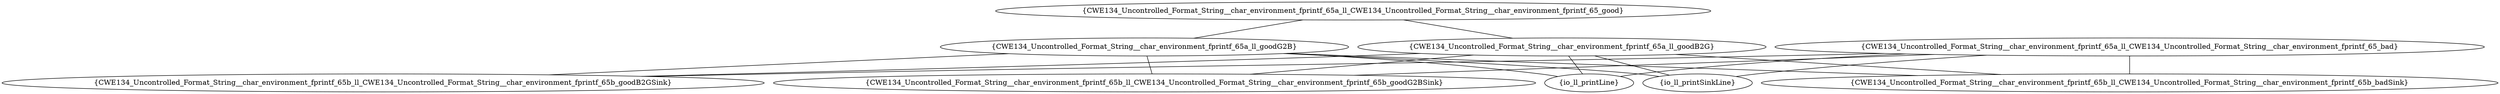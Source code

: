 graph "cg graph" {
CWE134_Uncontrolled_Format_String__char_environment_fprintf_65a_ll_goodB2G [label="{CWE134_Uncontrolled_Format_String__char_environment_fprintf_65a_ll_goodB2G}"];
CWE134_Uncontrolled_Format_String__char_environment_fprintf_65b_ll_CWE134_Uncontrolled_Format_String__char_environment_fprintf_65b_badSink [label="{CWE134_Uncontrolled_Format_String__char_environment_fprintf_65b_ll_CWE134_Uncontrolled_Format_String__char_environment_fprintf_65b_badSink}"];
CWE134_Uncontrolled_Format_String__char_environment_fprintf_65b_ll_CWE134_Uncontrolled_Format_String__char_environment_fprintf_65b_goodB2GSink [label="{CWE134_Uncontrolled_Format_String__char_environment_fprintf_65b_ll_CWE134_Uncontrolled_Format_String__char_environment_fprintf_65b_goodB2GSink}"];
CWE134_Uncontrolled_Format_String__char_environment_fprintf_65b_ll_CWE134_Uncontrolled_Format_String__char_environment_fprintf_65b_goodG2BSink [label="{CWE134_Uncontrolled_Format_String__char_environment_fprintf_65b_ll_CWE134_Uncontrolled_Format_String__char_environment_fprintf_65b_goodG2BSink}"];
io_ll_printLine [label="{io_ll_printLine}"];
io_ll_printSinkLine [label="{io_ll_printSinkLine}"];
CWE134_Uncontrolled_Format_String__char_environment_fprintf_65a_ll_CWE134_Uncontrolled_Format_String__char_environment_fprintf_65_good [label="{CWE134_Uncontrolled_Format_String__char_environment_fprintf_65a_ll_CWE134_Uncontrolled_Format_String__char_environment_fprintf_65_good}"];
CWE134_Uncontrolled_Format_String__char_environment_fprintf_65a_ll_goodG2B [label="{CWE134_Uncontrolled_Format_String__char_environment_fprintf_65a_ll_goodG2B}"];
CWE134_Uncontrolled_Format_String__char_environment_fprintf_65a_ll_CWE134_Uncontrolled_Format_String__char_environment_fprintf_65_bad [label="{CWE134_Uncontrolled_Format_String__char_environment_fprintf_65a_ll_CWE134_Uncontrolled_Format_String__char_environment_fprintf_65_bad}"];
CWE134_Uncontrolled_Format_String__char_environment_fprintf_65a_ll_goodB2G -- CWE134_Uncontrolled_Format_String__char_environment_fprintf_65b_ll_CWE134_Uncontrolled_Format_String__char_environment_fprintf_65b_badSink;
CWE134_Uncontrolled_Format_String__char_environment_fprintf_65a_ll_goodB2G -- CWE134_Uncontrolled_Format_String__char_environment_fprintf_65b_ll_CWE134_Uncontrolled_Format_String__char_environment_fprintf_65b_goodB2GSink;
CWE134_Uncontrolled_Format_String__char_environment_fprintf_65a_ll_goodB2G -- CWE134_Uncontrolled_Format_String__char_environment_fprintf_65b_ll_CWE134_Uncontrolled_Format_String__char_environment_fprintf_65b_goodG2BSink;
CWE134_Uncontrolled_Format_String__char_environment_fprintf_65a_ll_goodB2G -- io_ll_printLine;
CWE134_Uncontrolled_Format_String__char_environment_fprintf_65a_ll_goodB2G -- io_ll_printSinkLine;
CWE134_Uncontrolled_Format_String__char_environment_fprintf_65a_ll_CWE134_Uncontrolled_Format_String__char_environment_fprintf_65_good -- CWE134_Uncontrolled_Format_String__char_environment_fprintf_65a_ll_goodG2B;
CWE134_Uncontrolled_Format_String__char_environment_fprintf_65a_ll_CWE134_Uncontrolled_Format_String__char_environment_fprintf_65_good -- CWE134_Uncontrolled_Format_String__char_environment_fprintf_65a_ll_goodB2G;
CWE134_Uncontrolled_Format_String__char_environment_fprintf_65a_ll_CWE134_Uncontrolled_Format_String__char_environment_fprintf_65_bad -- CWE134_Uncontrolled_Format_String__char_environment_fprintf_65b_ll_CWE134_Uncontrolled_Format_String__char_environment_fprintf_65b_badSink;
CWE134_Uncontrolled_Format_String__char_environment_fprintf_65a_ll_CWE134_Uncontrolled_Format_String__char_environment_fprintf_65_bad -- CWE134_Uncontrolled_Format_String__char_environment_fprintf_65b_ll_CWE134_Uncontrolled_Format_String__char_environment_fprintf_65b_goodB2GSink;
CWE134_Uncontrolled_Format_String__char_environment_fprintf_65a_ll_CWE134_Uncontrolled_Format_String__char_environment_fprintf_65_bad -- CWE134_Uncontrolled_Format_String__char_environment_fprintf_65b_ll_CWE134_Uncontrolled_Format_String__char_environment_fprintf_65b_goodG2BSink;
CWE134_Uncontrolled_Format_String__char_environment_fprintf_65a_ll_CWE134_Uncontrolled_Format_String__char_environment_fprintf_65_bad -- io_ll_printLine;
CWE134_Uncontrolled_Format_String__char_environment_fprintf_65a_ll_CWE134_Uncontrolled_Format_String__char_environment_fprintf_65_bad -- io_ll_printSinkLine;
CWE134_Uncontrolled_Format_String__char_environment_fprintf_65a_ll_goodG2B -- CWE134_Uncontrolled_Format_String__char_environment_fprintf_65b_ll_CWE134_Uncontrolled_Format_String__char_environment_fprintf_65b_badSink;
CWE134_Uncontrolled_Format_String__char_environment_fprintf_65a_ll_goodG2B -- CWE134_Uncontrolled_Format_String__char_environment_fprintf_65b_ll_CWE134_Uncontrolled_Format_String__char_environment_fprintf_65b_goodB2GSink;
CWE134_Uncontrolled_Format_String__char_environment_fprintf_65a_ll_goodG2B -- CWE134_Uncontrolled_Format_String__char_environment_fprintf_65b_ll_CWE134_Uncontrolled_Format_String__char_environment_fprintf_65b_goodG2BSink;
CWE134_Uncontrolled_Format_String__char_environment_fprintf_65a_ll_goodG2B -- io_ll_printLine;
CWE134_Uncontrolled_Format_String__char_environment_fprintf_65a_ll_goodG2B -- io_ll_printSinkLine;
}
